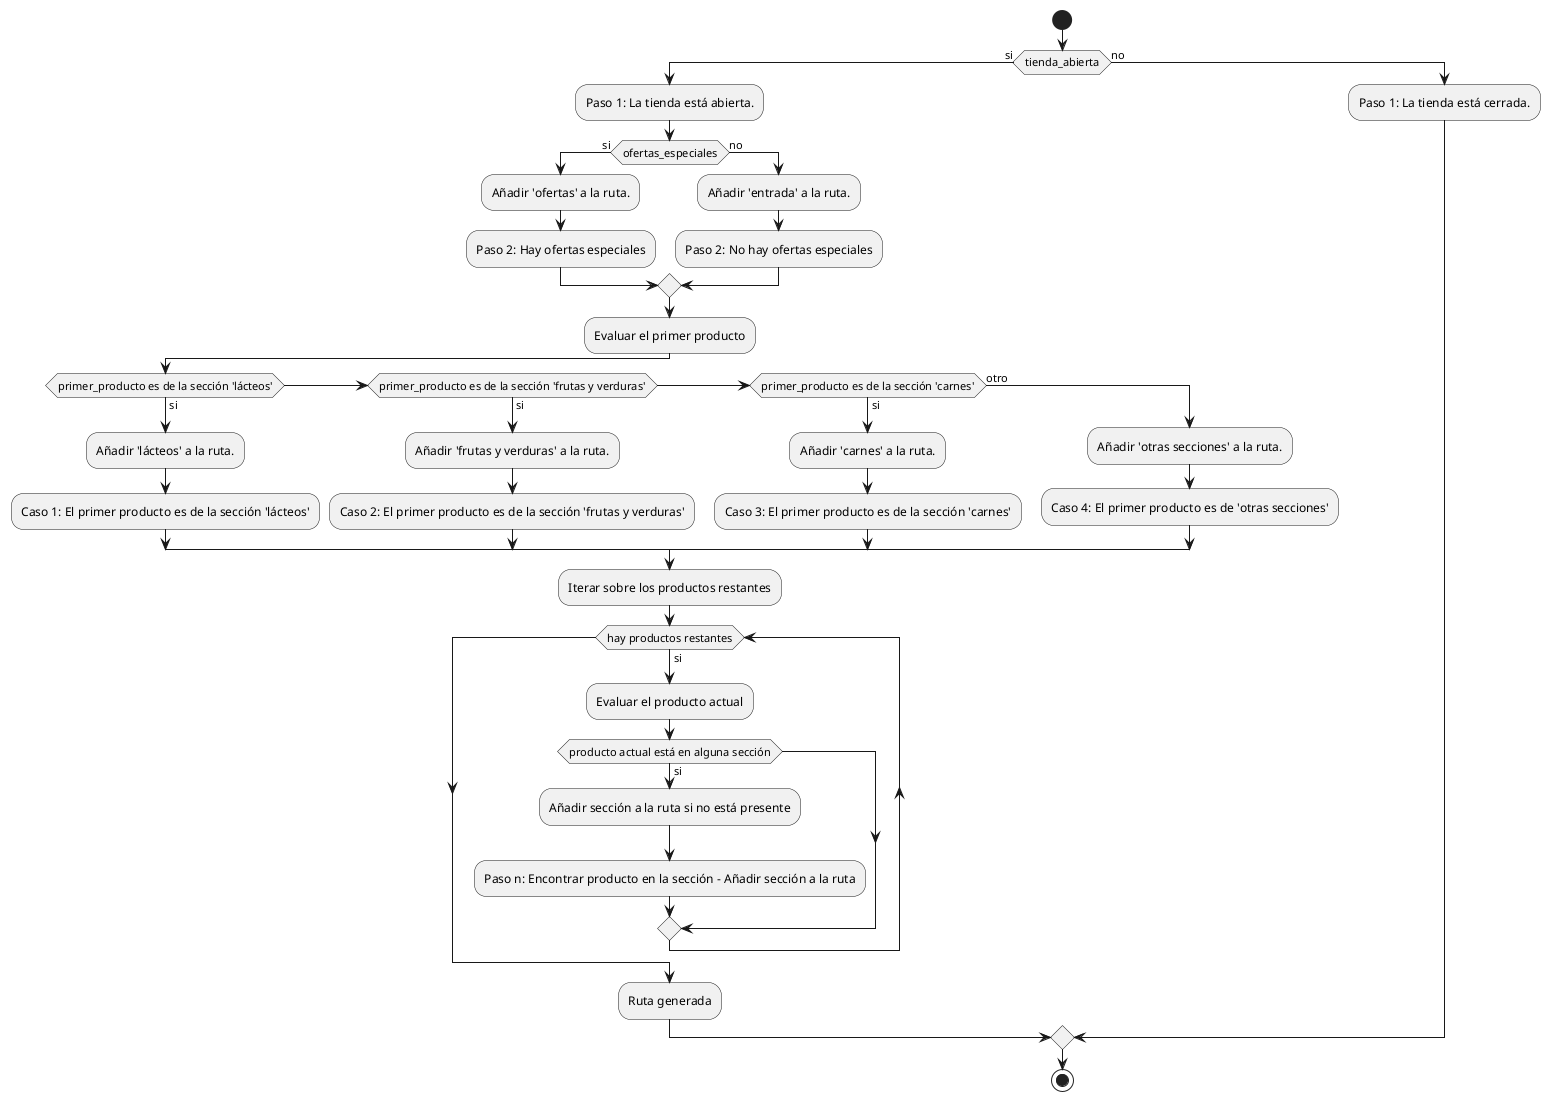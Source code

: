 @startuml 1
start

if (tienda_abierta) then (si)
    :Paso 1: La tienda está abierta.;
    if (ofertas_especiales) then (si)
        :Añadir 'ofertas' a la ruta.;
        :Paso 2: Hay ofertas especiales;
    else (no)
        :Añadir 'entrada' a la ruta.;
        :Paso 2: No hay ofertas especiales;
    endif

    :Evaluar el primer producto;
    if (primer_producto es de la sección 'lácteos') then (si)
        :Añadir 'lácteos' a la ruta.;
        :Caso 1: El primer producto es de la sección 'lácteos';
    elseif (primer_producto es de la sección 'frutas y verduras') then (si)
        :Añadir 'frutas y verduras' a la ruta.;
        :Caso 2: El primer producto es de la sección 'frutas y verduras';
    elseif (primer_producto es de la sección 'carnes') then (si)
        :Añadir 'carnes' a la ruta.;
        :Caso 3: El primer producto es de la sección 'carnes';
    else (otro)
        :Añadir 'otras secciones' a la ruta.;
        :Caso 4: El primer producto es de 'otras secciones';
    endif

    :Iterar sobre los productos restantes;
    while (hay productos restantes) is (si)
        :Evaluar el producto actual;
        if (producto actual está en alguna sección) then (si)
            :Añadir sección a la ruta si no está presente;
            :Paso n: Encontrar producto en la sección - Añadir sección a la ruta;
        endif
    endwhile

    :Ruta generada;
else (no)
    :Paso 1: La tienda está cerrada.;
endif

stop
@enduml
